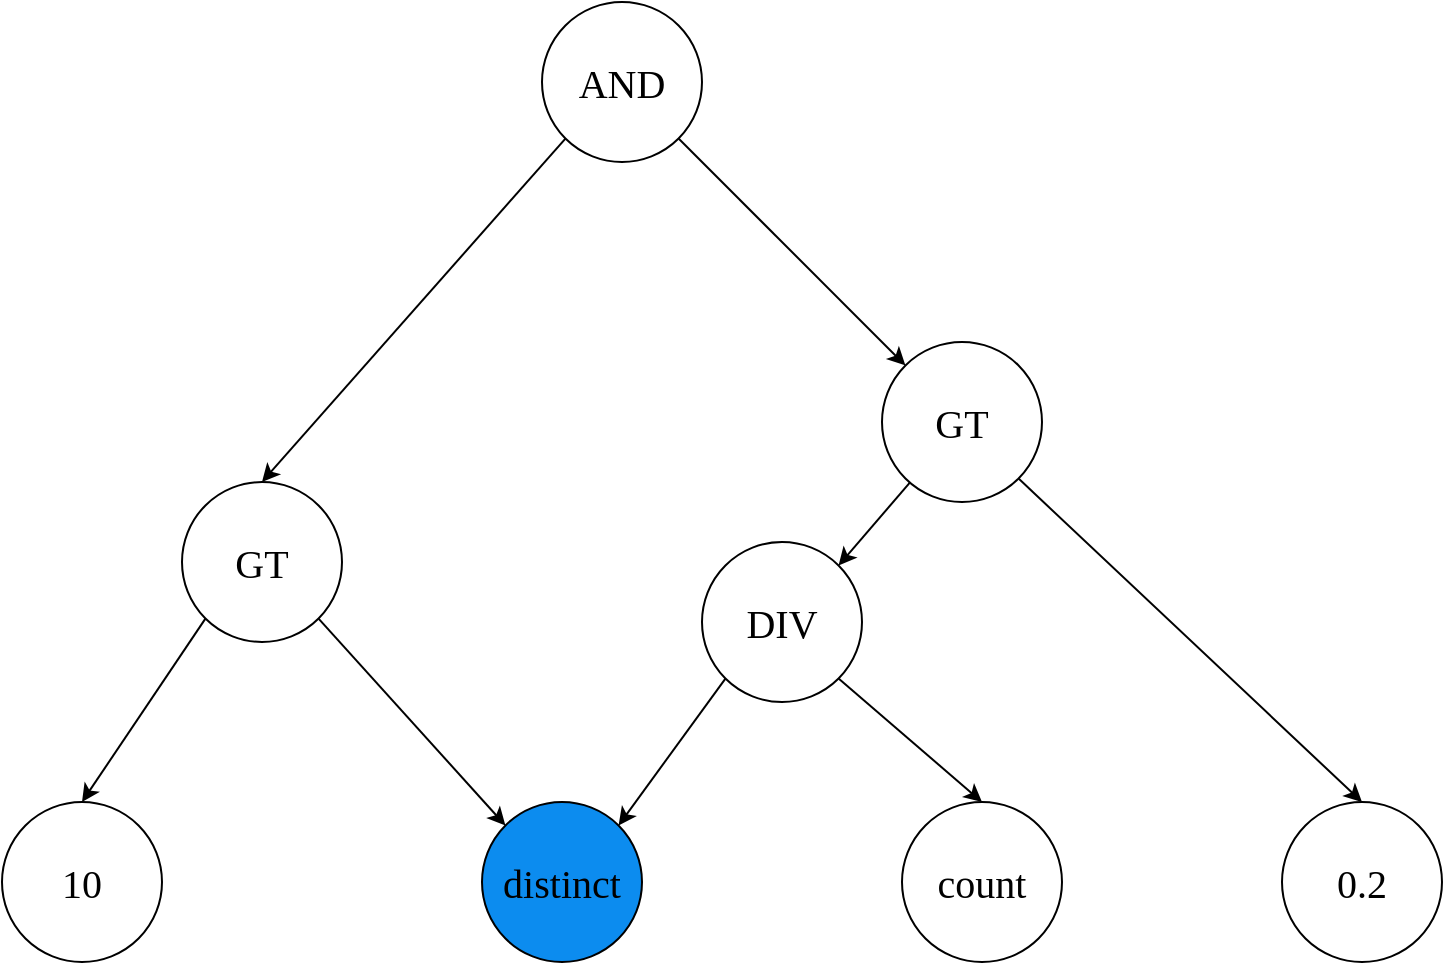 <mxfile version="14.9.6" type="github">
  <diagram id="_eN63hCr3E5-bqdoEzAJ" name="Page-1">
    <mxGraphModel dx="1255" dy="754" grid="1" gridSize="10" guides="1" tooltips="1" connect="1" arrows="1" fold="1" page="1" pageScale="1" pageWidth="827" pageHeight="1169" math="0" shadow="0">
      <root>
        <mxCell id="0" />
        <mxCell id="1" parent="0" />
        <mxCell id="I1iA3QNqFAUBeCinv_yO-1" value="&lt;span style=&quot;font-size: 20px&quot;&gt;&lt;font&gt;AND&lt;/font&gt;&lt;/span&gt;" style="ellipse;whiteSpace=wrap;html=1;aspect=fixed;fontStyle=0;fontSize=20;fontFamily=TencentSans;" parent="1" vertex="1">
          <mxGeometry x="310" width="80" height="80" as="geometry" />
        </mxCell>
        <mxCell id="I1iA3QNqFAUBeCinv_yO-2" value="&lt;span style=&quot;font-size: 20px&quot;&gt;&lt;font&gt;distinct&lt;/font&gt;&lt;/span&gt;" style="ellipse;whiteSpace=wrap;html=1;aspect=fixed;fontStyle=0;fontSize=20;fontFamily=TencentSans;fillColor=#0C8CEF;" parent="1" vertex="1">
          <mxGeometry x="280" y="400" width="80" height="80" as="geometry" />
        </mxCell>
        <mxCell id="I1iA3QNqFAUBeCinv_yO-3" value="&lt;span style=&quot;font-size: 20px&quot;&gt;&lt;font&gt;count&lt;/font&gt;&lt;/span&gt;" style="ellipse;whiteSpace=wrap;html=1;aspect=fixed;fontStyle=0;fontSize=20;fontFamily=TencentSans;" parent="1" vertex="1">
          <mxGeometry x="490" y="400" width="80" height="80" as="geometry" />
        </mxCell>
        <mxCell id="I1iA3QNqFAUBeCinv_yO-5" value="&lt;span style=&quot;font-size: 20px&quot;&gt;&lt;font&gt;DIV&lt;/font&gt;&lt;/span&gt;" style="ellipse;whiteSpace=wrap;html=1;aspect=fixed;fontStyle=0;fontSize=20;fontFamily=TencentSans;" parent="1" vertex="1">
          <mxGeometry x="390" y="270" width="80" height="80" as="geometry" />
        </mxCell>
        <mxCell id="I1iA3QNqFAUBeCinv_yO-7" value="" style="endArrow=classic;html=1;exitX=1;exitY=1;exitDx=0;exitDy=0;entryX=0;entryY=0;entryDx=0;entryDy=0;fontStyle=0;fontSize=20;fontFamily=TencentSans;" parent="1" source="I1iA3QNqFAUBeCinv_yO-1" target="I1iA3QNqFAUBeCinv_yO-13" edge="1">
          <mxGeometry width="50" height="50" relative="1" as="geometry">
            <mxPoint x="296.451" y="197.635" as="sourcePoint" />
            <mxPoint x="450" y="260" as="targetPoint" />
          </mxGeometry>
        </mxCell>
        <mxCell id="I1iA3QNqFAUBeCinv_yO-8" value="&lt;span style=&quot;font-size: 20px&quot;&gt;&lt;font&gt;GT&lt;/font&gt;&lt;/span&gt;" style="ellipse;whiteSpace=wrap;html=1;aspect=fixed;fontStyle=0;fontSize=20;fontFamily=TencentSans;" parent="1" vertex="1">
          <mxGeometry x="130" y="240" width="80" height="80" as="geometry" />
        </mxCell>
        <mxCell id="I1iA3QNqFAUBeCinv_yO-9" value="&lt;span style=&quot;font-size: 20px&quot;&gt;&lt;font&gt;10&lt;/font&gt;&lt;/span&gt;" style="ellipse;whiteSpace=wrap;html=1;aspect=fixed;fontStyle=0;fontSize=20;fontFamily=TencentSans;" parent="1" vertex="1">
          <mxGeometry x="40" y="400" width="80" height="80" as="geometry" />
        </mxCell>
        <mxCell id="I1iA3QNqFAUBeCinv_yO-10" value="" style="endArrow=classic;html=1;exitX=0;exitY=1;exitDx=0;exitDy=0;fontStyle=0;fontSize=20;fontFamily=TencentSans;entryX=0.5;entryY=0;entryDx=0;entryDy=0;" parent="1" source="I1iA3QNqFAUBeCinv_yO-8" target="I1iA3QNqFAUBeCinv_yO-9" edge="1">
          <mxGeometry width="50" height="50" relative="1" as="geometry">
            <mxPoint x="338.284" y="188.284" as="sourcePoint" />
            <mxPoint x="100" y="400" as="targetPoint" />
          </mxGeometry>
        </mxCell>
        <mxCell id="I1iA3QNqFAUBeCinv_yO-11" value="" style="endArrow=classic;html=1;exitX=1;exitY=1;exitDx=0;exitDy=0;fontStyle=0;fontSize=20;fontFamily=TencentSans;entryX=0;entryY=0;entryDx=0;entryDy=0;" parent="1" source="I1iA3QNqFAUBeCinv_yO-8" target="I1iA3QNqFAUBeCinv_yO-2" edge="1">
          <mxGeometry width="50" height="50" relative="1" as="geometry">
            <mxPoint x="161.716" y="338.284" as="sourcePoint" />
            <mxPoint x="240" y="400" as="targetPoint" />
          </mxGeometry>
        </mxCell>
        <mxCell id="I1iA3QNqFAUBeCinv_yO-12" value="" style="endArrow=classic;html=1;exitX=0;exitY=1;exitDx=0;exitDy=0;entryX=0.5;entryY=0;entryDx=0;entryDy=0;fontStyle=0;fontSize=20;fontFamily=TencentSans;" parent="1" source="I1iA3QNqFAUBeCinv_yO-1" target="I1iA3QNqFAUBeCinv_yO-8" edge="1">
          <mxGeometry width="50" height="50" relative="1" as="geometry">
            <mxPoint x="151.716" y="318.284" as="sourcePoint" />
            <mxPoint x="110" y="410" as="targetPoint" />
          </mxGeometry>
        </mxCell>
        <mxCell id="I1iA3QNqFAUBeCinv_yO-13" value="&lt;span style=&quot;font-size: 20px;&quot;&gt;GT&lt;/span&gt;" style="ellipse;whiteSpace=wrap;html=1;aspect=fixed;fontStyle=0;fontSize=20;fontFamily=TencentSans;" parent="1" vertex="1">
          <mxGeometry x="480" y="170" width="80" height="80" as="geometry" />
        </mxCell>
        <mxCell id="I1iA3QNqFAUBeCinv_yO-14" value="&lt;span style=&quot;font-size: 20px&quot;&gt;&lt;font&gt;0.2&lt;/font&gt;&lt;/span&gt;" style="ellipse;whiteSpace=wrap;html=1;aspect=fixed;fontStyle=0;fontSize=20;fontFamily=TencentSans;" parent="1" vertex="1">
          <mxGeometry x="680" y="400" width="80" height="80" as="geometry" />
        </mxCell>
        <mxCell id="I1iA3QNqFAUBeCinv_yO-15" value="" style="endArrow=classic;html=1;entryX=1;entryY=0;entryDx=0;entryDy=0;fontStyle=0;fontSize=20;fontFamily=TencentSans;" parent="1" source="I1iA3QNqFAUBeCinv_yO-13" target="I1iA3QNqFAUBeCinv_yO-5" edge="1">
          <mxGeometry width="50" height="50" relative="1" as="geometry">
            <mxPoint x="348.284" y="138.284" as="sourcePoint" />
            <mxPoint x="430" y="290" as="targetPoint" />
          </mxGeometry>
        </mxCell>
        <mxCell id="I1iA3QNqFAUBeCinv_yO-16" value="" style="endArrow=classic;html=1;exitX=1;exitY=1;exitDx=0;exitDy=0;entryX=0.5;entryY=0;entryDx=0;entryDy=0;fontStyle=0;fontSize=20;fontFamily=TencentSans;" parent="1" source="I1iA3QNqFAUBeCinv_yO-13" target="I1iA3QNqFAUBeCinv_yO-14" edge="1">
          <mxGeometry width="50" height="50" relative="1" as="geometry">
            <mxPoint x="358.284" y="148.284" as="sourcePoint" />
            <mxPoint x="670" y="460" as="targetPoint" />
          </mxGeometry>
        </mxCell>
        <mxCell id="I1iA3QNqFAUBeCinv_yO-18" value="" style="endArrow=classic;html=1;exitX=1;exitY=1;exitDx=0;exitDy=0;fontStyle=0;fontSize=20;fontFamily=TencentSans;entryX=0.5;entryY=0;entryDx=0;entryDy=0;" parent="1" source="I1iA3QNqFAUBeCinv_yO-5" target="I1iA3QNqFAUBeCinv_yO-3" edge="1">
          <mxGeometry width="50" height="50" relative="1" as="geometry">
            <mxPoint x="218.284" y="328.284" as="sourcePoint" />
            <mxPoint x="520" y="420" as="targetPoint" />
          </mxGeometry>
        </mxCell>
        <mxCell id="I1iA3QNqFAUBeCinv_yO-19" value="" style="endArrow=classic;html=1;exitX=0;exitY=1;exitDx=0;exitDy=0;fontStyle=0;fontSize=20;fontFamily=TencentSans;entryX=1;entryY=0;entryDx=0;entryDy=0;" parent="1" source="I1iA3QNqFAUBeCinv_yO-5" target="I1iA3QNqFAUBeCinv_yO-2" edge="1">
          <mxGeometry width="50" height="50" relative="1" as="geometry">
            <mxPoint x="208.284" y="318.284" as="sourcePoint" />
            <mxPoint x="360" y="400" as="targetPoint" />
          </mxGeometry>
        </mxCell>
      </root>
    </mxGraphModel>
  </diagram>
</mxfile>
